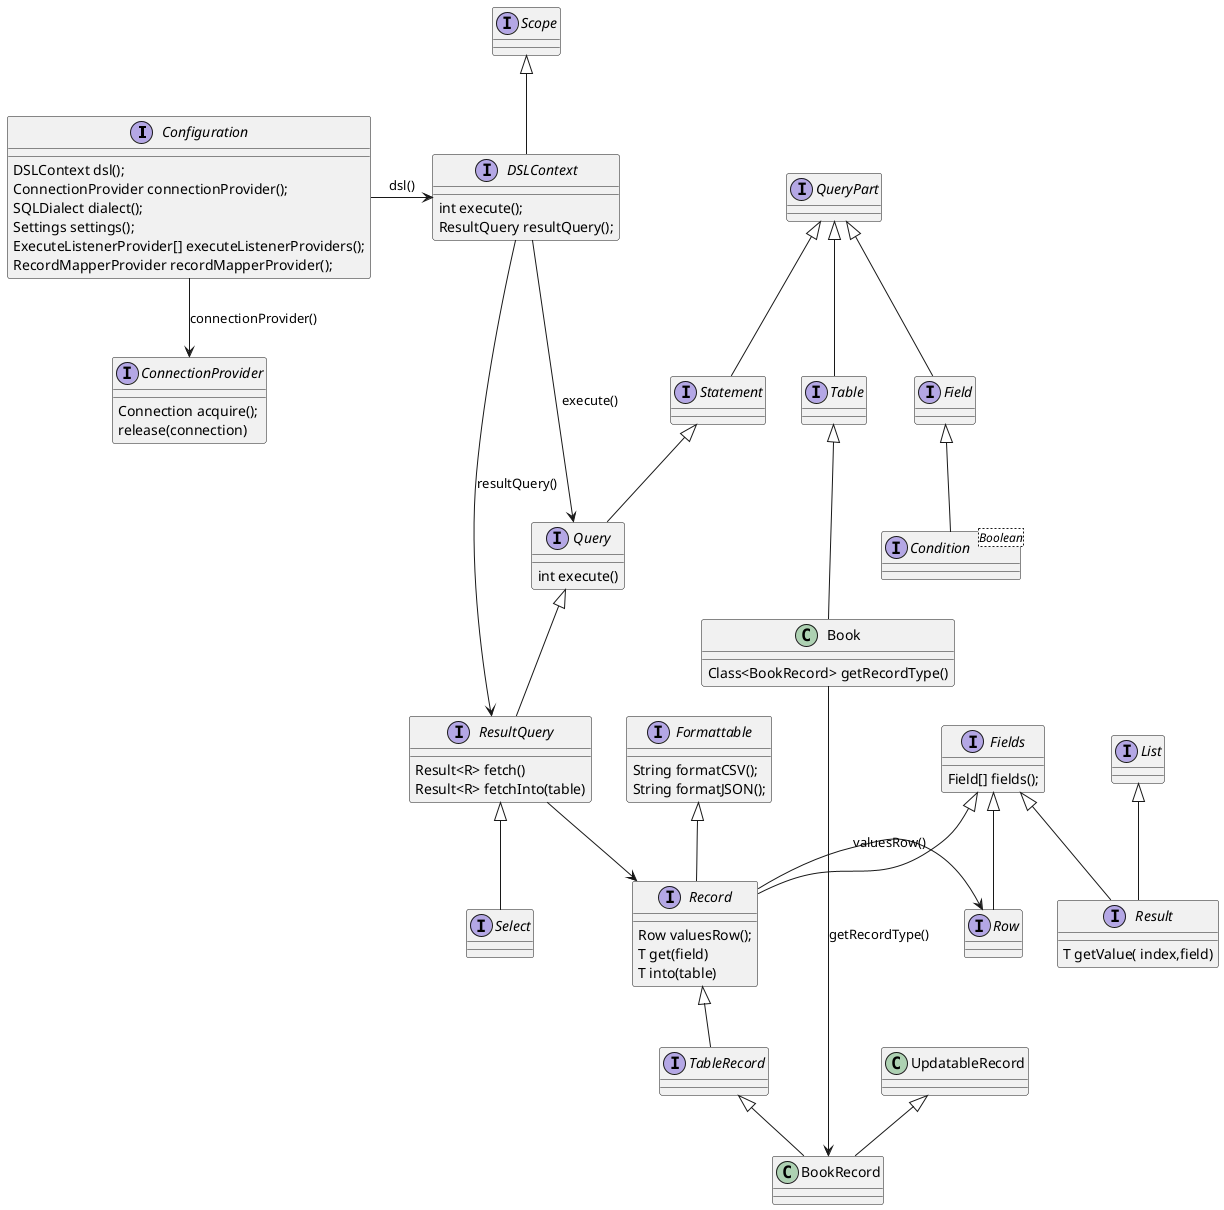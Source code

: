 @startuml
'https://plantuml.com/class-diagram

interface Configuration {
   DSLContext dsl();
   ConnectionProvider connectionProvider();
   SQLDialect dialect();
   Settings settings();
   ExecuteListenerProvider[] executeListenerProviders();
   RecordMapperProvider recordMapperProvider();
}

interface Scope

interface DSLContext extends Scope {
   int execute();
   ResultQuery resultQuery();
}

interface ConnectionProvider {
   Connection acquire();
   release(connection)
}

Configuration -> DSLContext : dsl()
Configuration --> ConnectionProvider : connectionProvider()


interface QueryPart {
}

' any SQL statement
interface Statement extends QueryPart {
}

' Any query
interface Query extends Statement {
   int execute()
}

'  select query
interface ResultQuery extends Query {
   Result<R> fetch()
   Result<R> fetchInto(table)
}

ResultQuery --> Record

' query result
interface Result extends List, Fields {
   T getValue( index,field)
}

interface Fields {
  Field[] fields();
}

' A SELECT statement
interface Select extends ResultQuery {

}

' column expression
interface Field extends QueryPart {

}

' A condition or predicate.
interface Condition<Boolean> extends Field<Boolean> {
}

' A table
interface Table extends QueryPart {

}

' A record essentially combines a list of columns
interface Record extends Fields, Formattable {
   Row valuesRow();
   T get(field)
   T into(table)
}

' A row value expression.
interface Row extends Fields {

}

' data format, such as JSON, CSV, XML etc.
interface Formattable {
   String formatCSV();
   String formatJSON();
}

Record -> Row : valuesRow()

DSLContext ---> Query : execute()
DSLContext ---> ResultQuery : resultQuery()

' TableRecord
interface TableRecord extends Record

class Book extends Table {
   Class<BookRecord> getRecordType()
}

Book --> BookRecord: getRecordType()

class BookRecord extends TableRecord, UpdatableRecord



@enduml
